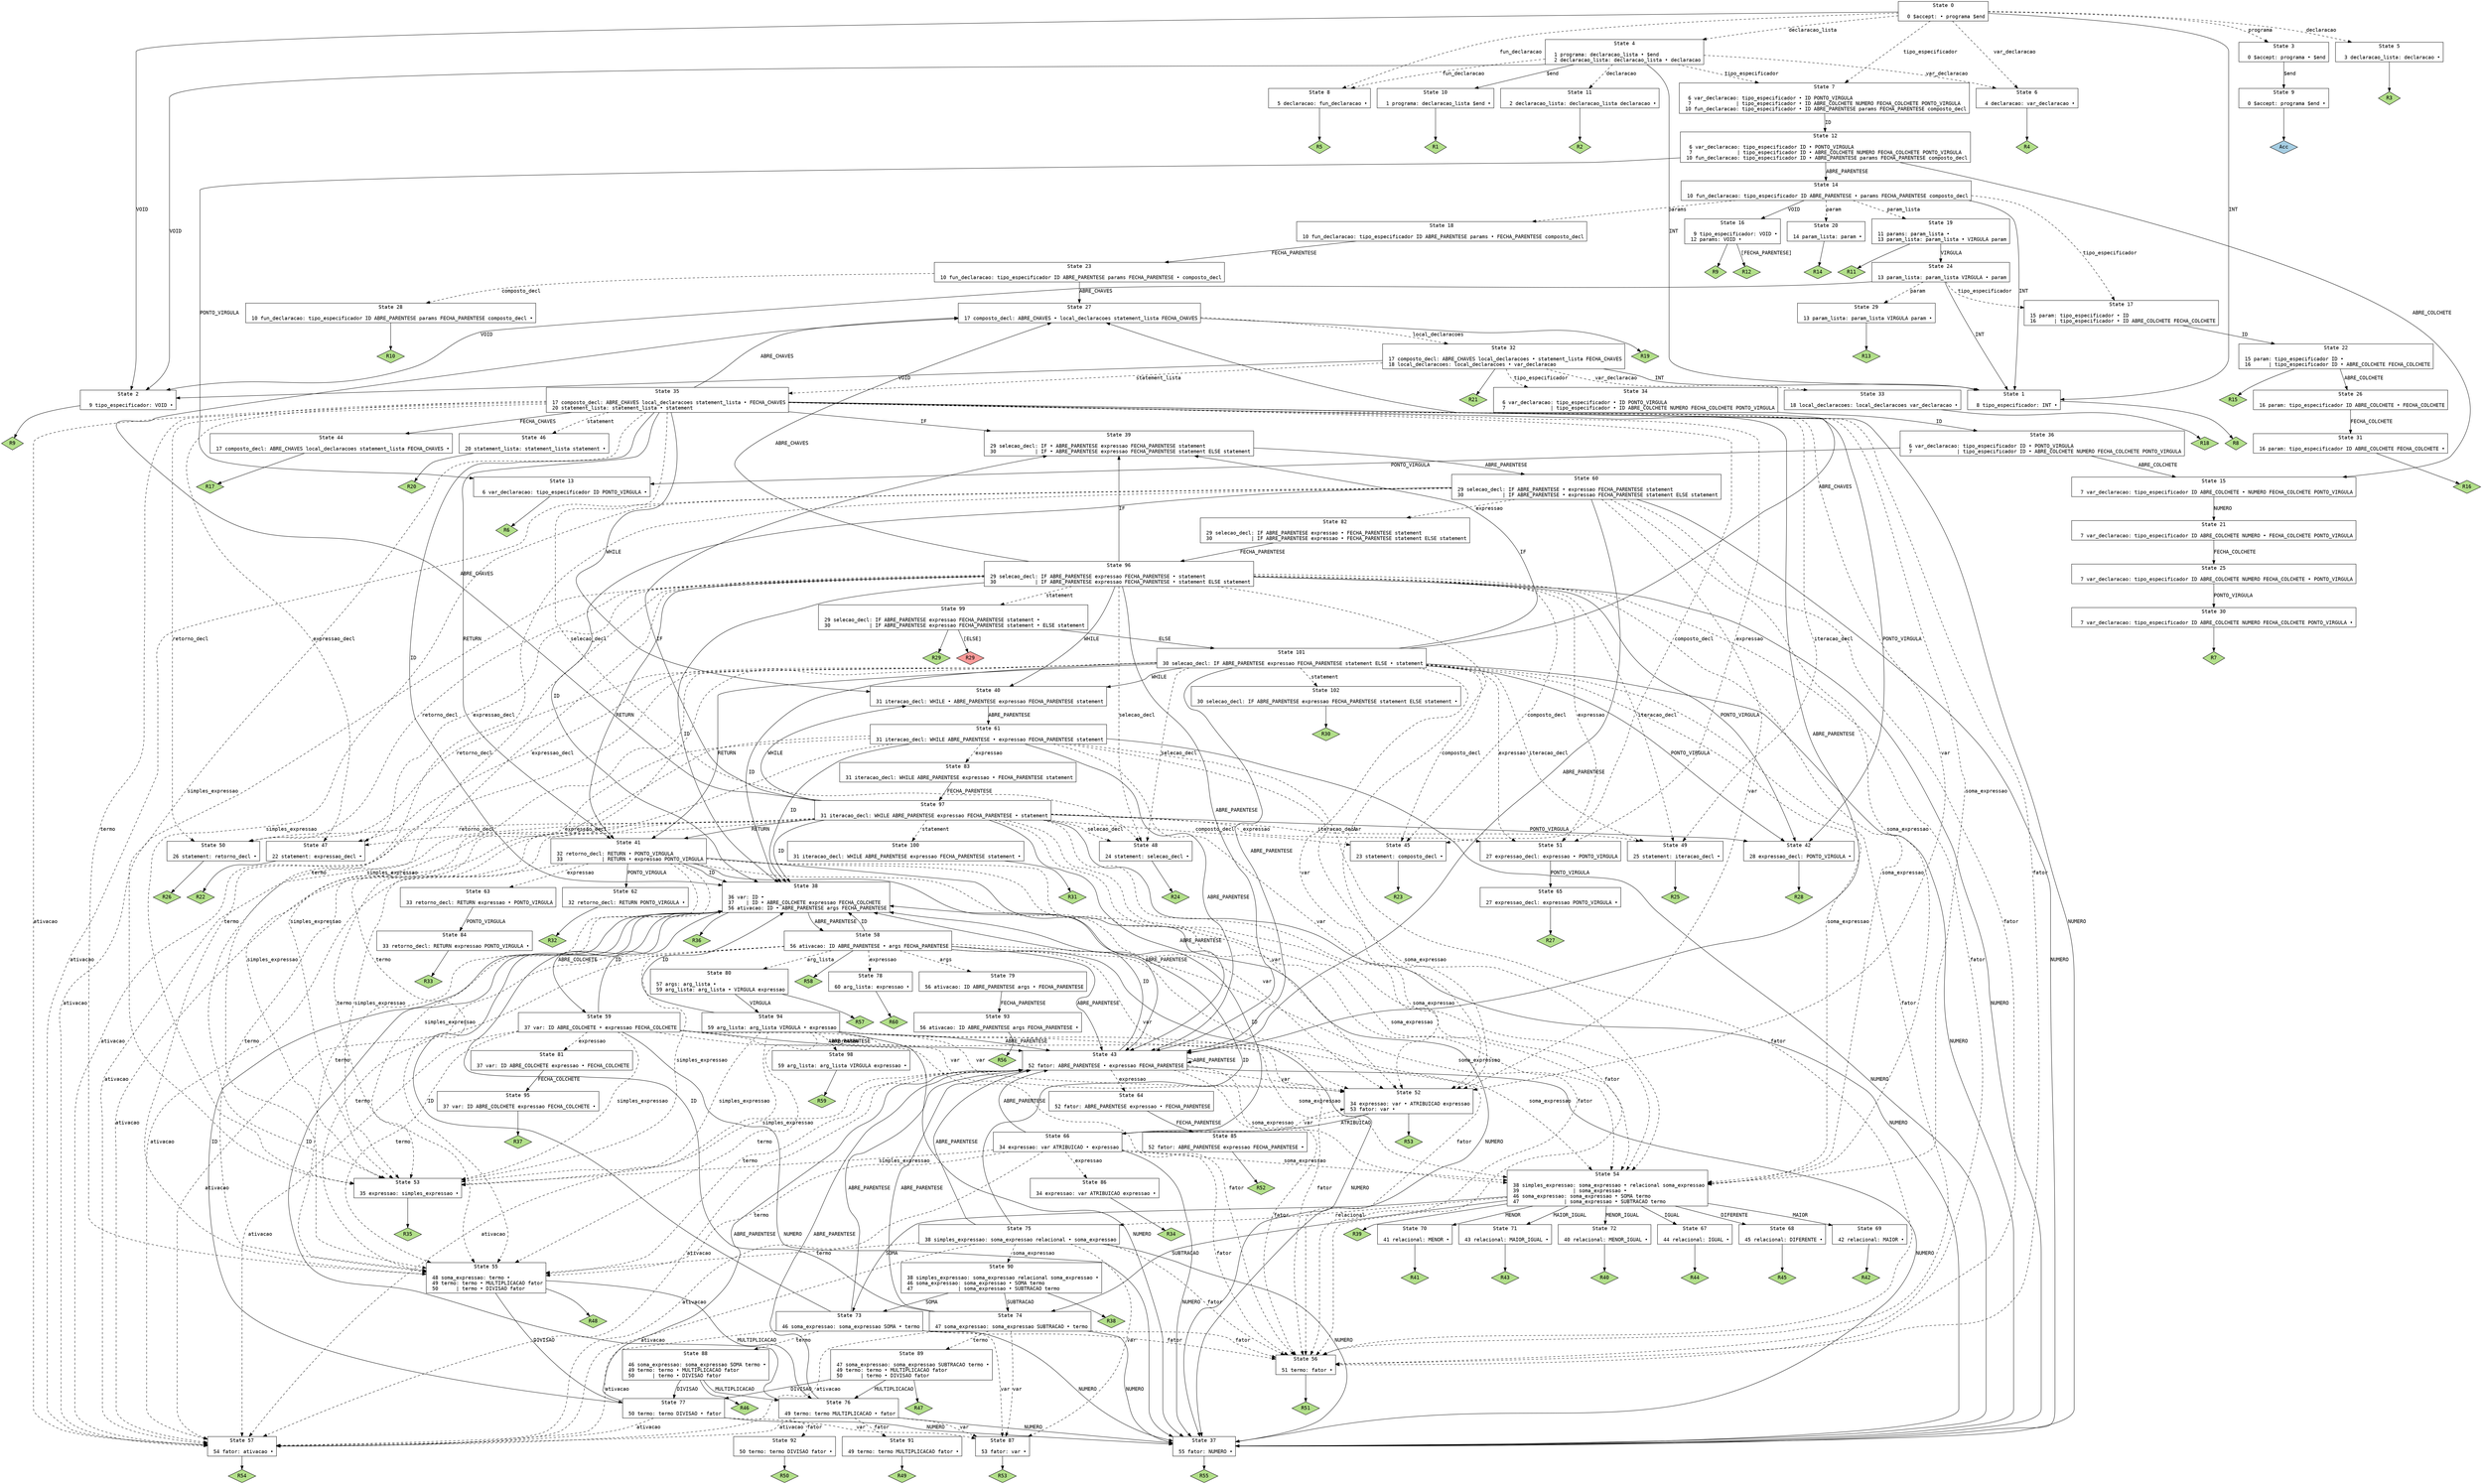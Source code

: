 // Generated by GNU Bison 3.8.2.
// Report bugs to <bug-bison@gnu.org>.
// Home page: <https://www.gnu.org/software/bison/>.

digraph "bison.y"
{
  node [fontname = courier, shape = box, colorscheme = paired6]
  edge [fontname = courier]

  0 [label="State 0\n\l  0 $accept: • programa $end\l"]
  0 -> 1 [style=solid label="INT"]
  0 -> 2 [style=solid label="VOID"]
  0 -> 3 [style=dashed label="programa"]
  0 -> 4 [style=dashed label="declaracao_lista"]
  0 -> 5 [style=dashed label="declaracao"]
  0 -> 6 [style=dashed label="var_declaracao"]
  0 -> 7 [style=dashed label="tipo_especificador"]
  0 -> 8 [style=dashed label="fun_declaracao"]
  1 [label="State 1\n\l  8 tipo_especificador: INT •\l"]
  1 -> "1R8" [style=solid]
 "1R8" [label="R8", fillcolor=3, shape=diamond, style=filled]
  2 [label="State 2\n\l  9 tipo_especificador: VOID •\l"]
  2 -> "2R9" [style=solid]
 "2R9" [label="R9", fillcolor=3, shape=diamond, style=filled]
  3 [label="State 3\n\l  0 $accept: programa • $end\l"]
  3 -> 9 [style=solid label="$end"]
  4 [label="State 4\n\l  1 programa: declaracao_lista • $end\l  2 declaracao_lista: declaracao_lista • declaracao\l"]
  4 -> 10 [style=solid label="$end"]
  4 -> 1 [style=solid label="INT"]
  4 -> 2 [style=solid label="VOID"]
  4 -> 11 [style=dashed label="declaracao"]
  4 -> 6 [style=dashed label="var_declaracao"]
  4 -> 7 [style=dashed label="tipo_especificador"]
  4 -> 8 [style=dashed label="fun_declaracao"]
  5 [label="State 5\n\l  3 declaracao_lista: declaracao •\l"]
  5 -> "5R3" [style=solid]
 "5R3" [label="R3", fillcolor=3, shape=diamond, style=filled]
  6 [label="State 6\n\l  4 declaracao: var_declaracao •\l"]
  6 -> "6R4" [style=solid]
 "6R4" [label="R4", fillcolor=3, shape=diamond, style=filled]
  7 [label="State 7\n\l  6 var_declaracao: tipo_especificador • ID PONTO_VIRGULA\l  7               | tipo_especificador • ID ABRE_COLCHETE NUMERO FECHA_COLCHETE PONTO_VIRGULA\l 10 fun_declaracao: tipo_especificador • ID ABRE_PARENTESE params FECHA_PARENTESE composto_decl\l"]
  7 -> 12 [style=solid label="ID"]
  8 [label="State 8\n\l  5 declaracao: fun_declaracao •\l"]
  8 -> "8R5" [style=solid]
 "8R5" [label="R5", fillcolor=3, shape=diamond, style=filled]
  9 [label="State 9\n\l  0 $accept: programa $end •\l"]
  9 -> "9R0" [style=solid]
 "9R0" [label="Acc", fillcolor=1, shape=diamond, style=filled]
  10 [label="State 10\n\l  1 programa: declaracao_lista $end •\l"]
  10 -> "10R1" [style=solid]
 "10R1" [label="R1", fillcolor=3, shape=diamond, style=filled]
  11 [label="State 11\n\l  2 declaracao_lista: declaracao_lista declaracao •\l"]
  11 -> "11R2" [style=solid]
 "11R2" [label="R2", fillcolor=3, shape=diamond, style=filled]
  12 [label="State 12\n\l  6 var_declaracao: tipo_especificador ID • PONTO_VIRGULA\l  7               | tipo_especificador ID • ABRE_COLCHETE NUMERO FECHA_COLCHETE PONTO_VIRGULA\l 10 fun_declaracao: tipo_especificador ID • ABRE_PARENTESE params FECHA_PARENTESE composto_decl\l"]
  12 -> 13 [style=solid label="PONTO_VIRGULA"]
  12 -> 14 [style=solid label="ABRE_PARENTESE"]
  12 -> 15 [style=solid label="ABRE_COLCHETE"]
  13 [label="State 13\n\l  6 var_declaracao: tipo_especificador ID PONTO_VIRGULA •\l"]
  13 -> "13R6" [style=solid]
 "13R6" [label="R6", fillcolor=3, shape=diamond, style=filled]
  14 [label="State 14\n\l 10 fun_declaracao: tipo_especificador ID ABRE_PARENTESE • params FECHA_PARENTESE composto_decl\l"]
  14 -> 1 [style=solid label="INT"]
  14 -> 16 [style=solid label="VOID"]
  14 -> 17 [style=dashed label="tipo_especificador"]
  14 -> 18 [style=dashed label="params"]
  14 -> 19 [style=dashed label="param_lista"]
  14 -> 20 [style=dashed label="param"]
  15 [label="State 15\n\l  7 var_declaracao: tipo_especificador ID ABRE_COLCHETE • NUMERO FECHA_COLCHETE PONTO_VIRGULA\l"]
  15 -> 21 [style=solid label="NUMERO"]
  16 [label="State 16\n\l  9 tipo_especificador: VOID •\l 12 params: VOID •\l"]
  16 -> "16R9" [style=solid]
 "16R9" [label="R9", fillcolor=3, shape=diamond, style=filled]
  16 -> "16R12" [label="[FECHA_PARENTESE]", style=solid]
 "16R12" [label="R12", fillcolor=3, shape=diamond, style=filled]
  17 [label="State 17\n\l 15 param: tipo_especificador • ID\l 16      | tipo_especificador • ID ABRE_COLCHETE FECHA_COLCHETE\l"]
  17 -> 22 [style=solid label="ID"]
  18 [label="State 18\n\l 10 fun_declaracao: tipo_especificador ID ABRE_PARENTESE params • FECHA_PARENTESE composto_decl\l"]
  18 -> 23 [style=solid label="FECHA_PARENTESE"]
  19 [label="State 19\n\l 11 params: param_lista •\l 13 param_lista: param_lista • VIRGULA param\l"]
  19 -> 24 [style=solid label="VIRGULA"]
  19 -> "19R11" [style=solid]
 "19R11" [label="R11", fillcolor=3, shape=diamond, style=filled]
  20 [label="State 20\n\l 14 param_lista: param •\l"]
  20 -> "20R14" [style=solid]
 "20R14" [label="R14", fillcolor=3, shape=diamond, style=filled]
  21 [label="State 21\n\l  7 var_declaracao: tipo_especificador ID ABRE_COLCHETE NUMERO • FECHA_COLCHETE PONTO_VIRGULA\l"]
  21 -> 25 [style=solid label="FECHA_COLCHETE"]
  22 [label="State 22\n\l 15 param: tipo_especificador ID •\l 16      | tipo_especificador ID • ABRE_COLCHETE FECHA_COLCHETE\l"]
  22 -> 26 [style=solid label="ABRE_COLCHETE"]
  22 -> "22R15" [style=solid]
 "22R15" [label="R15", fillcolor=3, shape=diamond, style=filled]
  23 [label="State 23\n\l 10 fun_declaracao: tipo_especificador ID ABRE_PARENTESE params FECHA_PARENTESE • composto_decl\l"]
  23 -> 27 [style=solid label="ABRE_CHAVES"]
  23 -> 28 [style=dashed label="composto_decl"]
  24 [label="State 24\n\l 13 param_lista: param_lista VIRGULA • param\l"]
  24 -> 1 [style=solid label="INT"]
  24 -> 2 [style=solid label="VOID"]
  24 -> 17 [style=dashed label="tipo_especificador"]
  24 -> 29 [style=dashed label="param"]
  25 [label="State 25\n\l  7 var_declaracao: tipo_especificador ID ABRE_COLCHETE NUMERO FECHA_COLCHETE • PONTO_VIRGULA\l"]
  25 -> 30 [style=solid label="PONTO_VIRGULA"]
  26 [label="State 26\n\l 16 param: tipo_especificador ID ABRE_COLCHETE • FECHA_COLCHETE\l"]
  26 -> 31 [style=solid label="FECHA_COLCHETE"]
  27 [label="State 27\n\l 17 composto_decl: ABRE_CHAVES • local_declaracoes statement_lista FECHA_CHAVES\l"]
  27 -> 32 [style=dashed label="local_declaracoes"]
  27 -> "27R19" [style=solid]
 "27R19" [label="R19", fillcolor=3, shape=diamond, style=filled]
  28 [label="State 28\n\l 10 fun_declaracao: tipo_especificador ID ABRE_PARENTESE params FECHA_PARENTESE composto_decl •\l"]
  28 -> "28R10" [style=solid]
 "28R10" [label="R10", fillcolor=3, shape=diamond, style=filled]
  29 [label="State 29\n\l 13 param_lista: param_lista VIRGULA param •\l"]
  29 -> "29R13" [style=solid]
 "29R13" [label="R13", fillcolor=3, shape=diamond, style=filled]
  30 [label="State 30\n\l  7 var_declaracao: tipo_especificador ID ABRE_COLCHETE NUMERO FECHA_COLCHETE PONTO_VIRGULA •\l"]
  30 -> "30R7" [style=solid]
 "30R7" [label="R7", fillcolor=3, shape=diamond, style=filled]
  31 [label="State 31\n\l 16 param: tipo_especificador ID ABRE_COLCHETE FECHA_COLCHETE •\l"]
  31 -> "31R16" [style=solid]
 "31R16" [label="R16", fillcolor=3, shape=diamond, style=filled]
  32 [label="State 32\n\l 17 composto_decl: ABRE_CHAVES local_declaracoes • statement_lista FECHA_CHAVES\l 18 local_declaracoes: local_declaracoes • var_declaracao\l"]
  32 -> 1 [style=solid label="INT"]
  32 -> 2 [style=solid label="VOID"]
  32 -> 33 [style=dashed label="var_declaracao"]
  32 -> 34 [style=dashed label="tipo_especificador"]
  32 -> 35 [style=dashed label="statement_lista"]
  32 -> "32R21" [style=solid]
 "32R21" [label="R21", fillcolor=3, shape=diamond, style=filled]
  33 [label="State 33\n\l 18 local_declaracoes: local_declaracoes var_declaracao •\l"]
  33 -> "33R18" [style=solid]
 "33R18" [label="R18", fillcolor=3, shape=diamond, style=filled]
  34 [label="State 34\n\l  6 var_declaracao: tipo_especificador • ID PONTO_VIRGULA\l  7               | tipo_especificador • ID ABRE_COLCHETE NUMERO FECHA_COLCHETE PONTO_VIRGULA\l"]
  34 -> 36 [style=solid label="ID"]
  35 [label="State 35\n\l 17 composto_decl: ABRE_CHAVES local_declaracoes statement_lista • FECHA_CHAVES\l 20 statement_lista: statement_lista • statement\l"]
  35 -> 37 [style=solid label="NUMERO"]
  35 -> 38 [style=solid label="ID"]
  35 -> 39 [style=solid label="IF"]
  35 -> 40 [style=solid label="WHILE"]
  35 -> 41 [style=solid label="RETURN"]
  35 -> 42 [style=solid label="PONTO_VIRGULA"]
  35 -> 43 [style=solid label="ABRE_PARENTESE"]
  35 -> 27 [style=solid label="ABRE_CHAVES"]
  35 -> 44 [style=solid label="FECHA_CHAVES"]
  35 -> 45 [style=dashed label="composto_decl"]
  35 -> 46 [style=dashed label="statement"]
  35 -> 47 [style=dashed label="expressao_decl"]
  35 -> 48 [style=dashed label="selecao_decl"]
  35 -> 49 [style=dashed label="iteracao_decl"]
  35 -> 50 [style=dashed label="retorno_decl"]
  35 -> 51 [style=dashed label="expressao"]
  35 -> 52 [style=dashed label="var"]
  35 -> 53 [style=dashed label="simples_expressao"]
  35 -> 54 [style=dashed label="soma_expressao"]
  35 -> 55 [style=dashed label="termo"]
  35 -> 56 [style=dashed label="fator"]
  35 -> 57 [style=dashed label="ativacao"]
  36 [label="State 36\n\l  6 var_declaracao: tipo_especificador ID • PONTO_VIRGULA\l  7               | tipo_especificador ID • ABRE_COLCHETE NUMERO FECHA_COLCHETE PONTO_VIRGULA\l"]
  36 -> 13 [style=solid label="PONTO_VIRGULA"]
  36 -> 15 [style=solid label="ABRE_COLCHETE"]
  37 [label="State 37\n\l 55 fator: NUMERO •\l"]
  37 -> "37R55" [style=solid]
 "37R55" [label="R55", fillcolor=3, shape=diamond, style=filled]
  38 [label="State 38\n\l 36 var: ID •\l 37    | ID • ABRE_COLCHETE expressao FECHA_COLCHETE\l 56 ativacao: ID • ABRE_PARENTESE args FECHA_PARENTESE\l"]
  38 -> 58 [style=solid label="ABRE_PARENTESE"]
  38 -> 59 [style=solid label="ABRE_COLCHETE"]
  38 -> "38R36" [style=solid]
 "38R36" [label="R36", fillcolor=3, shape=diamond, style=filled]
  39 [label="State 39\n\l 29 selecao_decl: IF • ABRE_PARENTESE expressao FECHA_PARENTESE statement\l 30             | IF • ABRE_PARENTESE expressao FECHA_PARENTESE statement ELSE statement\l"]
  39 -> 60 [style=solid label="ABRE_PARENTESE"]
  40 [label="State 40\n\l 31 iteracao_decl: WHILE • ABRE_PARENTESE expressao FECHA_PARENTESE statement\l"]
  40 -> 61 [style=solid label="ABRE_PARENTESE"]
  41 [label="State 41\n\l 32 retorno_decl: RETURN • PONTO_VIRGULA\l 33             | RETURN • expressao PONTO_VIRGULA\l"]
  41 -> 37 [style=solid label="NUMERO"]
  41 -> 38 [style=solid label="ID"]
  41 -> 62 [style=solid label="PONTO_VIRGULA"]
  41 -> 43 [style=solid label="ABRE_PARENTESE"]
  41 -> 63 [style=dashed label="expressao"]
  41 -> 52 [style=dashed label="var"]
  41 -> 53 [style=dashed label="simples_expressao"]
  41 -> 54 [style=dashed label="soma_expressao"]
  41 -> 55 [style=dashed label="termo"]
  41 -> 56 [style=dashed label="fator"]
  41 -> 57 [style=dashed label="ativacao"]
  42 [label="State 42\n\l 28 expressao_decl: PONTO_VIRGULA •\l"]
  42 -> "42R28" [style=solid]
 "42R28" [label="R28", fillcolor=3, shape=diamond, style=filled]
  43 [label="State 43\n\l 52 fator: ABRE_PARENTESE • expressao FECHA_PARENTESE\l"]
  43 -> 37 [style=solid label="NUMERO"]
  43 -> 38 [style=solid label="ID"]
  43 -> 43 [style=solid label="ABRE_PARENTESE"]
  43 -> 64 [style=dashed label="expressao"]
  43 -> 52 [style=dashed label="var"]
  43 -> 53 [style=dashed label="simples_expressao"]
  43 -> 54 [style=dashed label="soma_expressao"]
  43 -> 55 [style=dashed label="termo"]
  43 -> 56 [style=dashed label="fator"]
  43 -> 57 [style=dashed label="ativacao"]
  44 [label="State 44\n\l 17 composto_decl: ABRE_CHAVES local_declaracoes statement_lista FECHA_CHAVES •\l"]
  44 -> "44R17" [style=solid]
 "44R17" [label="R17", fillcolor=3, shape=diamond, style=filled]
  45 [label="State 45\n\l 23 statement: composto_decl •\l"]
  45 -> "45R23" [style=solid]
 "45R23" [label="R23", fillcolor=3, shape=diamond, style=filled]
  46 [label="State 46\n\l 20 statement_lista: statement_lista statement •\l"]
  46 -> "46R20" [style=solid]
 "46R20" [label="R20", fillcolor=3, shape=diamond, style=filled]
  47 [label="State 47\n\l 22 statement: expressao_decl •\l"]
  47 -> "47R22" [style=solid]
 "47R22" [label="R22", fillcolor=3, shape=diamond, style=filled]
  48 [label="State 48\n\l 24 statement: selecao_decl •\l"]
  48 -> "48R24" [style=solid]
 "48R24" [label="R24", fillcolor=3, shape=diamond, style=filled]
  49 [label="State 49\n\l 25 statement: iteracao_decl •\l"]
  49 -> "49R25" [style=solid]
 "49R25" [label="R25", fillcolor=3, shape=diamond, style=filled]
  50 [label="State 50\n\l 26 statement: retorno_decl •\l"]
  50 -> "50R26" [style=solid]
 "50R26" [label="R26", fillcolor=3, shape=diamond, style=filled]
  51 [label="State 51\n\l 27 expressao_decl: expressao • PONTO_VIRGULA\l"]
  51 -> 65 [style=solid label="PONTO_VIRGULA"]
  52 [label="State 52\n\l 34 expressao: var • ATRIBUICAO expressao\l 53 fator: var •\l"]
  52 -> 66 [style=solid label="ATRIBUICAO"]
  52 -> "52R53" [style=solid]
 "52R53" [label="R53", fillcolor=3, shape=diamond, style=filled]
  53 [label="State 53\n\l 35 expressao: simples_expressao •\l"]
  53 -> "53R35" [style=solid]
 "53R35" [label="R35", fillcolor=3, shape=diamond, style=filled]
  54 [label="State 54\n\l 38 simples_expressao: soma_expressao • relacional soma_expressao\l 39                  | soma_expressao •\l 46 soma_expressao: soma_expressao • SOMA termo\l 47               | soma_expressao • SUBTRACAO termo\l"]
  54 -> 67 [style=solid label="IGUAL"]
  54 -> 68 [style=solid label="DIFERENTE"]
  54 -> 69 [style=solid label="MAIOR"]
  54 -> 70 [style=solid label="MENOR"]
  54 -> 71 [style=solid label="MAIOR_IGUAL"]
  54 -> 72 [style=solid label="MENOR_IGUAL"]
  54 -> 73 [style=solid label="SOMA"]
  54 -> 74 [style=solid label="SUBTRACAO"]
  54 -> 75 [style=dashed label="relacional"]
  54 -> "54R39" [style=solid]
 "54R39" [label="R39", fillcolor=3, shape=diamond, style=filled]
  55 [label="State 55\n\l 48 soma_expressao: termo •\l 49 termo: termo • MULTIPLICACAO fator\l 50      | termo • DIVISAO fator\l"]
  55 -> 76 [style=solid label="MULTIPLICACAO"]
  55 -> 77 [style=solid label="DIVISAO"]
  55 -> "55R48" [style=solid]
 "55R48" [label="R48", fillcolor=3, shape=diamond, style=filled]
  56 [label="State 56\n\l 51 termo: fator •\l"]
  56 -> "56R51" [style=solid]
 "56R51" [label="R51", fillcolor=3, shape=diamond, style=filled]
  57 [label="State 57\n\l 54 fator: ativacao •\l"]
  57 -> "57R54" [style=solid]
 "57R54" [label="R54", fillcolor=3, shape=diamond, style=filled]
  58 [label="State 58\n\l 56 ativacao: ID ABRE_PARENTESE • args FECHA_PARENTESE\l"]
  58 -> 37 [style=solid label="NUMERO"]
  58 -> 38 [style=solid label="ID"]
  58 -> 43 [style=solid label="ABRE_PARENTESE"]
  58 -> 78 [style=dashed label="expressao"]
  58 -> 52 [style=dashed label="var"]
  58 -> 53 [style=dashed label="simples_expressao"]
  58 -> 54 [style=dashed label="soma_expressao"]
  58 -> 55 [style=dashed label="termo"]
  58 -> 56 [style=dashed label="fator"]
  58 -> 57 [style=dashed label="ativacao"]
  58 -> 79 [style=dashed label="args"]
  58 -> 80 [style=dashed label="arg_lista"]
  58 -> "58R58" [style=solid]
 "58R58" [label="R58", fillcolor=3, shape=diamond, style=filled]
  59 [label="State 59\n\l 37 var: ID ABRE_COLCHETE • expressao FECHA_COLCHETE\l"]
  59 -> 37 [style=solid label="NUMERO"]
  59 -> 38 [style=solid label="ID"]
  59 -> 43 [style=solid label="ABRE_PARENTESE"]
  59 -> 81 [style=dashed label="expressao"]
  59 -> 52 [style=dashed label="var"]
  59 -> 53 [style=dashed label="simples_expressao"]
  59 -> 54 [style=dashed label="soma_expressao"]
  59 -> 55 [style=dashed label="termo"]
  59 -> 56 [style=dashed label="fator"]
  59 -> 57 [style=dashed label="ativacao"]
  60 [label="State 60\n\l 29 selecao_decl: IF ABRE_PARENTESE • expressao FECHA_PARENTESE statement\l 30             | IF ABRE_PARENTESE • expressao FECHA_PARENTESE statement ELSE statement\l"]
  60 -> 37 [style=solid label="NUMERO"]
  60 -> 38 [style=solid label="ID"]
  60 -> 43 [style=solid label="ABRE_PARENTESE"]
  60 -> 82 [style=dashed label="expressao"]
  60 -> 52 [style=dashed label="var"]
  60 -> 53 [style=dashed label="simples_expressao"]
  60 -> 54 [style=dashed label="soma_expressao"]
  60 -> 55 [style=dashed label="termo"]
  60 -> 56 [style=dashed label="fator"]
  60 -> 57 [style=dashed label="ativacao"]
  61 [label="State 61\n\l 31 iteracao_decl: WHILE ABRE_PARENTESE • expressao FECHA_PARENTESE statement\l"]
  61 -> 37 [style=solid label="NUMERO"]
  61 -> 38 [style=solid label="ID"]
  61 -> 43 [style=solid label="ABRE_PARENTESE"]
  61 -> 83 [style=dashed label="expressao"]
  61 -> 52 [style=dashed label="var"]
  61 -> 53 [style=dashed label="simples_expressao"]
  61 -> 54 [style=dashed label="soma_expressao"]
  61 -> 55 [style=dashed label="termo"]
  61 -> 56 [style=dashed label="fator"]
  61 -> 57 [style=dashed label="ativacao"]
  62 [label="State 62\n\l 32 retorno_decl: RETURN PONTO_VIRGULA •\l"]
  62 -> "62R32" [style=solid]
 "62R32" [label="R32", fillcolor=3, shape=diamond, style=filled]
  63 [label="State 63\n\l 33 retorno_decl: RETURN expressao • PONTO_VIRGULA\l"]
  63 -> 84 [style=solid label="PONTO_VIRGULA"]
  64 [label="State 64\n\l 52 fator: ABRE_PARENTESE expressao • FECHA_PARENTESE\l"]
  64 -> 85 [style=solid label="FECHA_PARENTESE"]
  65 [label="State 65\n\l 27 expressao_decl: expressao PONTO_VIRGULA •\l"]
  65 -> "65R27" [style=solid]
 "65R27" [label="R27", fillcolor=3, shape=diamond, style=filled]
  66 [label="State 66\n\l 34 expressao: var ATRIBUICAO • expressao\l"]
  66 -> 37 [style=solid label="NUMERO"]
  66 -> 38 [style=solid label="ID"]
  66 -> 43 [style=solid label="ABRE_PARENTESE"]
  66 -> 86 [style=dashed label="expressao"]
  66 -> 52 [style=dashed label="var"]
  66 -> 53 [style=dashed label="simples_expressao"]
  66 -> 54 [style=dashed label="soma_expressao"]
  66 -> 55 [style=dashed label="termo"]
  66 -> 56 [style=dashed label="fator"]
  66 -> 57 [style=dashed label="ativacao"]
  67 [label="State 67\n\l 44 relacional: IGUAL •\l"]
  67 -> "67R44" [style=solid]
 "67R44" [label="R44", fillcolor=3, shape=diamond, style=filled]
  68 [label="State 68\n\l 45 relacional: DIFERENTE •\l"]
  68 -> "68R45" [style=solid]
 "68R45" [label="R45", fillcolor=3, shape=diamond, style=filled]
  69 [label="State 69\n\l 42 relacional: MAIOR •\l"]
  69 -> "69R42" [style=solid]
 "69R42" [label="R42", fillcolor=3, shape=diamond, style=filled]
  70 [label="State 70\n\l 41 relacional: MENOR •\l"]
  70 -> "70R41" [style=solid]
 "70R41" [label="R41", fillcolor=3, shape=diamond, style=filled]
  71 [label="State 71\n\l 43 relacional: MAIOR_IGUAL •\l"]
  71 -> "71R43" [style=solid]
 "71R43" [label="R43", fillcolor=3, shape=diamond, style=filled]
  72 [label="State 72\n\l 40 relacional: MENOR_IGUAL •\l"]
  72 -> "72R40" [style=solid]
 "72R40" [label="R40", fillcolor=3, shape=diamond, style=filled]
  73 [label="State 73\n\l 46 soma_expressao: soma_expressao SOMA • termo\l"]
  73 -> 37 [style=solid label="NUMERO"]
  73 -> 38 [style=solid label="ID"]
  73 -> 43 [style=solid label="ABRE_PARENTESE"]
  73 -> 87 [style=dashed label="var"]
  73 -> 88 [style=dashed label="termo"]
  73 -> 56 [style=dashed label="fator"]
  73 -> 57 [style=dashed label="ativacao"]
  74 [label="State 74\n\l 47 soma_expressao: soma_expressao SUBTRACAO • termo\l"]
  74 -> 37 [style=solid label="NUMERO"]
  74 -> 38 [style=solid label="ID"]
  74 -> 43 [style=solid label="ABRE_PARENTESE"]
  74 -> 87 [style=dashed label="var"]
  74 -> 89 [style=dashed label="termo"]
  74 -> 56 [style=dashed label="fator"]
  74 -> 57 [style=dashed label="ativacao"]
  75 [label="State 75\n\l 38 simples_expressao: soma_expressao relacional • soma_expressao\l"]
  75 -> 37 [style=solid label="NUMERO"]
  75 -> 38 [style=solid label="ID"]
  75 -> 43 [style=solid label="ABRE_PARENTESE"]
  75 -> 87 [style=dashed label="var"]
  75 -> 90 [style=dashed label="soma_expressao"]
  75 -> 55 [style=dashed label="termo"]
  75 -> 56 [style=dashed label="fator"]
  75 -> 57 [style=dashed label="ativacao"]
  76 [label="State 76\n\l 49 termo: termo MULTIPLICACAO • fator\l"]
  76 -> 37 [style=solid label="NUMERO"]
  76 -> 38 [style=solid label="ID"]
  76 -> 43 [style=solid label="ABRE_PARENTESE"]
  76 -> 87 [style=dashed label="var"]
  76 -> 91 [style=dashed label="fator"]
  76 -> 57 [style=dashed label="ativacao"]
  77 [label="State 77\n\l 50 termo: termo DIVISAO • fator\l"]
  77 -> 37 [style=solid label="NUMERO"]
  77 -> 38 [style=solid label="ID"]
  77 -> 43 [style=solid label="ABRE_PARENTESE"]
  77 -> 87 [style=dashed label="var"]
  77 -> 92 [style=dashed label="fator"]
  77 -> 57 [style=dashed label="ativacao"]
  78 [label="State 78\n\l 60 arg_lista: expressao •\l"]
  78 -> "78R60" [style=solid]
 "78R60" [label="R60", fillcolor=3, shape=diamond, style=filled]
  79 [label="State 79\n\l 56 ativacao: ID ABRE_PARENTESE args • FECHA_PARENTESE\l"]
  79 -> 93 [style=solid label="FECHA_PARENTESE"]
  80 [label="State 80\n\l 57 args: arg_lista •\l 59 arg_lista: arg_lista • VIRGULA expressao\l"]
  80 -> 94 [style=solid label="VIRGULA"]
  80 -> "80R57" [style=solid]
 "80R57" [label="R57", fillcolor=3, shape=diamond, style=filled]
  81 [label="State 81\n\l 37 var: ID ABRE_COLCHETE expressao • FECHA_COLCHETE\l"]
  81 -> 95 [style=solid label="FECHA_COLCHETE"]
  82 [label="State 82\n\l 29 selecao_decl: IF ABRE_PARENTESE expressao • FECHA_PARENTESE statement\l 30             | IF ABRE_PARENTESE expressao • FECHA_PARENTESE statement ELSE statement\l"]
  82 -> 96 [style=solid label="FECHA_PARENTESE"]
  83 [label="State 83\n\l 31 iteracao_decl: WHILE ABRE_PARENTESE expressao • FECHA_PARENTESE statement\l"]
  83 -> 97 [style=solid label="FECHA_PARENTESE"]
  84 [label="State 84\n\l 33 retorno_decl: RETURN expressao PONTO_VIRGULA •\l"]
  84 -> "84R33" [style=solid]
 "84R33" [label="R33", fillcolor=3, shape=diamond, style=filled]
  85 [label="State 85\n\l 52 fator: ABRE_PARENTESE expressao FECHA_PARENTESE •\l"]
  85 -> "85R52" [style=solid]
 "85R52" [label="R52", fillcolor=3, shape=diamond, style=filled]
  86 [label="State 86\n\l 34 expressao: var ATRIBUICAO expressao •\l"]
  86 -> "86R34" [style=solid]
 "86R34" [label="R34", fillcolor=3, shape=diamond, style=filled]
  87 [label="State 87\n\l 53 fator: var •\l"]
  87 -> "87R53" [style=solid]
 "87R53" [label="R53", fillcolor=3, shape=diamond, style=filled]
  88 [label="State 88\n\l 46 soma_expressao: soma_expressao SOMA termo •\l 49 termo: termo • MULTIPLICACAO fator\l 50      | termo • DIVISAO fator\l"]
  88 -> 76 [style=solid label="MULTIPLICACAO"]
  88 -> 77 [style=solid label="DIVISAO"]
  88 -> "88R46" [style=solid]
 "88R46" [label="R46", fillcolor=3, shape=diamond, style=filled]
  89 [label="State 89\n\l 47 soma_expressao: soma_expressao SUBTRACAO termo •\l 49 termo: termo • MULTIPLICACAO fator\l 50      | termo • DIVISAO fator\l"]
  89 -> 76 [style=solid label="MULTIPLICACAO"]
  89 -> 77 [style=solid label="DIVISAO"]
  89 -> "89R47" [style=solid]
 "89R47" [label="R47", fillcolor=3, shape=diamond, style=filled]
  90 [label="State 90\n\l 38 simples_expressao: soma_expressao relacional soma_expressao •\l 46 soma_expressao: soma_expressao • SOMA termo\l 47               | soma_expressao • SUBTRACAO termo\l"]
  90 -> 73 [style=solid label="SOMA"]
  90 -> 74 [style=solid label="SUBTRACAO"]
  90 -> "90R38" [style=solid]
 "90R38" [label="R38", fillcolor=3, shape=diamond, style=filled]
  91 [label="State 91\n\l 49 termo: termo MULTIPLICACAO fator •\l"]
  91 -> "91R49" [style=solid]
 "91R49" [label="R49", fillcolor=3, shape=diamond, style=filled]
  92 [label="State 92\n\l 50 termo: termo DIVISAO fator •\l"]
  92 -> "92R50" [style=solid]
 "92R50" [label="R50", fillcolor=3, shape=diamond, style=filled]
  93 [label="State 93\n\l 56 ativacao: ID ABRE_PARENTESE args FECHA_PARENTESE •\l"]
  93 -> "93R56" [style=solid]
 "93R56" [label="R56", fillcolor=3, shape=diamond, style=filled]
  94 [label="State 94\n\l 59 arg_lista: arg_lista VIRGULA • expressao\l"]
  94 -> 37 [style=solid label="NUMERO"]
  94 -> 38 [style=solid label="ID"]
  94 -> 43 [style=solid label="ABRE_PARENTESE"]
  94 -> 98 [style=dashed label="expressao"]
  94 -> 52 [style=dashed label="var"]
  94 -> 53 [style=dashed label="simples_expressao"]
  94 -> 54 [style=dashed label="soma_expressao"]
  94 -> 55 [style=dashed label="termo"]
  94 -> 56 [style=dashed label="fator"]
  94 -> 57 [style=dashed label="ativacao"]
  95 [label="State 95\n\l 37 var: ID ABRE_COLCHETE expressao FECHA_COLCHETE •\l"]
  95 -> "95R37" [style=solid]
 "95R37" [label="R37", fillcolor=3, shape=diamond, style=filled]
  96 [label="State 96\n\l 29 selecao_decl: IF ABRE_PARENTESE expressao FECHA_PARENTESE • statement\l 30             | IF ABRE_PARENTESE expressao FECHA_PARENTESE • statement ELSE statement\l"]
  96 -> 37 [style=solid label="NUMERO"]
  96 -> 38 [style=solid label="ID"]
  96 -> 39 [style=solid label="IF"]
  96 -> 40 [style=solid label="WHILE"]
  96 -> 41 [style=solid label="RETURN"]
  96 -> 42 [style=solid label="PONTO_VIRGULA"]
  96 -> 43 [style=solid label="ABRE_PARENTESE"]
  96 -> 27 [style=solid label="ABRE_CHAVES"]
  96 -> 45 [style=dashed label="composto_decl"]
  96 -> 99 [style=dashed label="statement"]
  96 -> 47 [style=dashed label="expressao_decl"]
  96 -> 48 [style=dashed label="selecao_decl"]
  96 -> 49 [style=dashed label="iteracao_decl"]
  96 -> 50 [style=dashed label="retorno_decl"]
  96 -> 51 [style=dashed label="expressao"]
  96 -> 52 [style=dashed label="var"]
  96 -> 53 [style=dashed label="simples_expressao"]
  96 -> 54 [style=dashed label="soma_expressao"]
  96 -> 55 [style=dashed label="termo"]
  96 -> 56 [style=dashed label="fator"]
  96 -> 57 [style=dashed label="ativacao"]
  97 [label="State 97\n\l 31 iteracao_decl: WHILE ABRE_PARENTESE expressao FECHA_PARENTESE • statement\l"]
  97 -> 37 [style=solid label="NUMERO"]
  97 -> 38 [style=solid label="ID"]
  97 -> 39 [style=solid label="IF"]
  97 -> 40 [style=solid label="WHILE"]
  97 -> 41 [style=solid label="RETURN"]
  97 -> 42 [style=solid label="PONTO_VIRGULA"]
  97 -> 43 [style=solid label="ABRE_PARENTESE"]
  97 -> 27 [style=solid label="ABRE_CHAVES"]
  97 -> 45 [style=dashed label="composto_decl"]
  97 -> 100 [style=dashed label="statement"]
  97 -> 47 [style=dashed label="expressao_decl"]
  97 -> 48 [style=dashed label="selecao_decl"]
  97 -> 49 [style=dashed label="iteracao_decl"]
  97 -> 50 [style=dashed label="retorno_decl"]
  97 -> 51 [style=dashed label="expressao"]
  97 -> 52 [style=dashed label="var"]
  97 -> 53 [style=dashed label="simples_expressao"]
  97 -> 54 [style=dashed label="soma_expressao"]
  97 -> 55 [style=dashed label="termo"]
  97 -> 56 [style=dashed label="fator"]
  97 -> 57 [style=dashed label="ativacao"]
  98 [label="State 98\n\l 59 arg_lista: arg_lista VIRGULA expressao •\l"]
  98 -> "98R59" [style=solid]
 "98R59" [label="R59", fillcolor=3, shape=diamond, style=filled]
  99 [label="State 99\n\l 29 selecao_decl: IF ABRE_PARENTESE expressao FECHA_PARENTESE statement •\l 30             | IF ABRE_PARENTESE expressao FECHA_PARENTESE statement • ELSE statement\l"]
  99 -> 101 [style=solid label="ELSE"]
  99 -> "99R29d" [label="[ELSE]", style=solid]
 "99R29d" [label="R29", fillcolor=5, shape=diamond, style=filled]
  99 -> "99R29" [style=solid]
 "99R29" [label="R29", fillcolor=3, shape=diamond, style=filled]
  100 [label="State 100\n\l 31 iteracao_decl: WHILE ABRE_PARENTESE expressao FECHA_PARENTESE statement •\l"]
  100 -> "100R31" [style=solid]
 "100R31" [label="R31", fillcolor=3, shape=diamond, style=filled]
  101 [label="State 101\n\l 30 selecao_decl: IF ABRE_PARENTESE expressao FECHA_PARENTESE statement ELSE • statement\l"]
  101 -> 37 [style=solid label="NUMERO"]
  101 -> 38 [style=solid label="ID"]
  101 -> 39 [style=solid label="IF"]
  101 -> 40 [style=solid label="WHILE"]
  101 -> 41 [style=solid label="RETURN"]
  101 -> 42 [style=solid label="PONTO_VIRGULA"]
  101 -> 43 [style=solid label="ABRE_PARENTESE"]
  101 -> 27 [style=solid label="ABRE_CHAVES"]
  101 -> 45 [style=dashed label="composto_decl"]
  101 -> 102 [style=dashed label="statement"]
  101 -> 47 [style=dashed label="expressao_decl"]
  101 -> 48 [style=dashed label="selecao_decl"]
  101 -> 49 [style=dashed label="iteracao_decl"]
  101 -> 50 [style=dashed label="retorno_decl"]
  101 -> 51 [style=dashed label="expressao"]
  101 -> 52 [style=dashed label="var"]
  101 -> 53 [style=dashed label="simples_expressao"]
  101 -> 54 [style=dashed label="soma_expressao"]
  101 -> 55 [style=dashed label="termo"]
  101 -> 56 [style=dashed label="fator"]
  101 -> 57 [style=dashed label="ativacao"]
  102 [label="State 102\n\l 30 selecao_decl: IF ABRE_PARENTESE expressao FECHA_PARENTESE statement ELSE statement •\l"]
  102 -> "102R30" [style=solid]
 "102R30" [label="R30", fillcolor=3, shape=diamond, style=filled]
}
